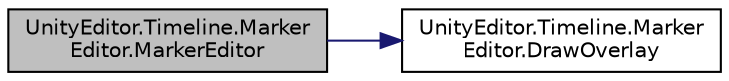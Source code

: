 digraph "UnityEditor.Timeline.MarkerEditor.MarkerEditor"
{
 // LATEX_PDF_SIZE
  edge [fontname="Helvetica",fontsize="10",labelfontname="Helvetica",labelfontsize="10"];
  node [fontname="Helvetica",fontsize="10",shape=record];
  rankdir="LR";
  Node1 [label="UnityEditor.Timeline.Marker\lEditor.MarkerEditor",height=0.2,width=0.4,color="black", fillcolor="grey75", style="filled", fontcolor="black",tooltip="Default constructor"];
  Node1 -> Node2 [color="midnightblue",fontsize="10",style="solid",fontname="Helvetica"];
  Node2 [label="UnityEditor.Timeline.Marker\lEditor.DrawOverlay",height=0.2,width=0.4,color="black", fillcolor="white", style="filled",URL="$class_unity_editor_1_1_timeline_1_1_marker_editor.html#a7303ada120f031d2360054b7049bd280",tooltip="Draws additional overlays for a marker."];
}
